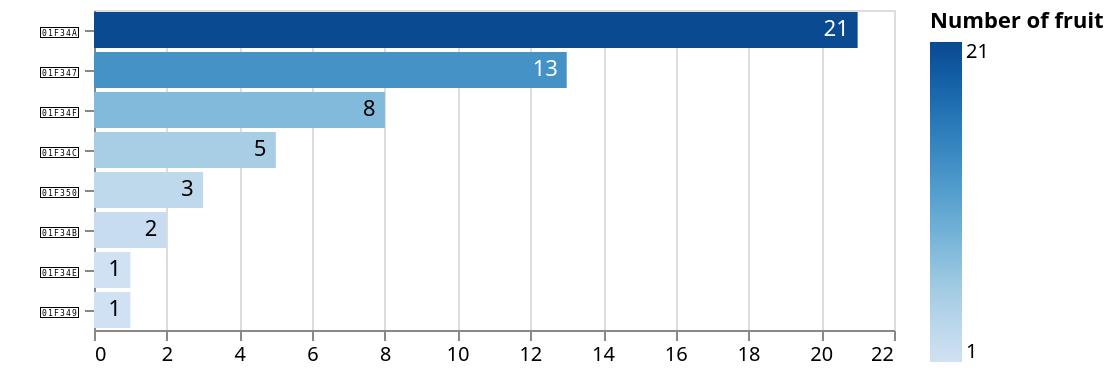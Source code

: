 {
  "$schema": "https://vega.github.io/schema/vega-lite/v5.json",
  "description": "Vega-Lite version of bar chart from https://observablehq.com/@d3/learn-d3-scales.",
  "width": 400,
  "data": {
    "values": [
      {"name": "🍊", "count": 21},
      {"name": "🍇", "count": 13},
      {"name": "🍏", "count": 8},
      {"name": "🍌", "count": 5},
      {"name": "🍐", "count": 3},
      {"name": "🍋", "count": 2},
      {"name": "🍎", "count": 1},
      {"name": "🍉", "count": 1}
    ]
  },
  "layer": [
    {
      "mark": "bar",
      "encoding": {
        "y": {"field": "name", "type": "nominal", "sort": "-x", "title": null},
        "x": {"field": "count", "type": "quantitative", "title": null},
        "color": {
          "field": "count",
          "type": "quantitative",
          "title": "Number of fruit"
        }
      }
    },
    {
      "mark": {"type": "text", "align": "right", "xOffset": -4, "aria": false},
      "encoding": {
        "y": {"field": "name", "type": "nominal", "sort": "-x", "title": null},
        "x": {"field": "count", "type": "quantitative", "title": null},
        "text": {"field": "count", "type": "quantitative"},
        "color": {
          "condition": {"value": "white", "test": {"field": "count", "gt": 10}},
          "value": "black"
        }
      }
    }
  ]
}
